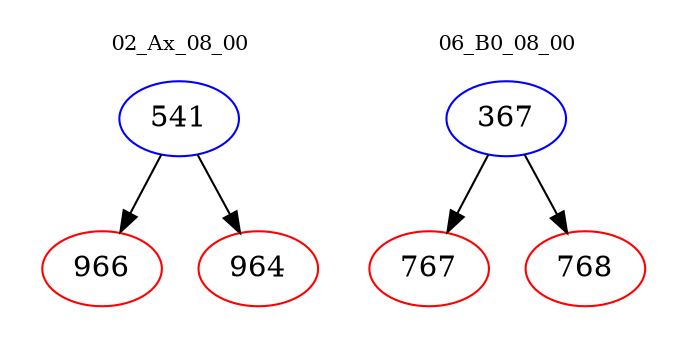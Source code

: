 digraph{
subgraph cluster_0 {
color = white
label = "02_Ax_08_00";
fontsize=10;
T0_541 [label="541", color="blue"]
T0_541 -> T0_966 [color="black"]
T0_966 [label="966", color="red"]
T0_541 -> T0_964 [color="black"]
T0_964 [label="964", color="red"]
}
subgraph cluster_1 {
color = white
label = "06_B0_08_00";
fontsize=10;
T1_367 [label="367", color="blue"]
T1_367 -> T1_767 [color="black"]
T1_767 [label="767", color="red"]
T1_367 -> T1_768 [color="black"]
T1_768 [label="768", color="red"]
}
}
